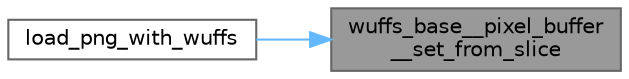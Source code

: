 digraph "wuffs_base__pixel_buffer__set_from_slice"
{
 // LATEX_PDF_SIZE
  bgcolor="transparent";
  edge [fontname=Helvetica,fontsize=10,labelfontname=Helvetica,labelfontsize=10];
  node [fontname=Helvetica,fontsize=10,shape=box,height=0.2,width=0.4];
  rankdir="RL";
  Node1 [id="Node000001",label="wuffs_base__pixel_buffer\l__set_from_slice",height=0.2,width=0.4,color="gray40", fillcolor="grey60", style="filled", fontcolor="black",tooltip=" "];
  Node1 -> Node2 [id="edge2_Node000001_Node000002",dir="back",color="steelblue1",style="solid",tooltip=" "];
  Node2 [id="Node000002",label="load_png_with_wuffs",height=0.2,width=0.4,color="grey40", fillcolor="white", style="filled",URL="$astcenccli__image__external_8cpp.html#a9920dcae3265967744c9b31e9ac8a999",tooltip="Load an image using Wuffs to provide the loader."];
}
